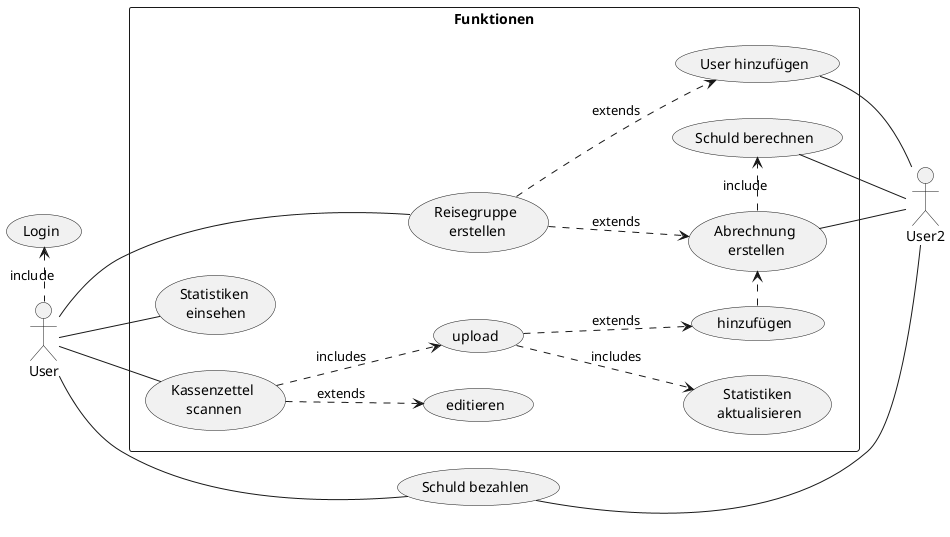 @startuml
skinparam packageStyle rectangle
actor User
actor User2

User .l.>(Login):include

rectangle Funktionen {
left to right direction

(Kassenzettel\n scannen) as (Scan)
(Reisegruppe\n erstellen) as (Gruppe)
(Statistiken\n einsehen) as (Statistik)
(Statistiken\n aktualisieren) as (Statistik+)
(Abrechnung\n erstellen) as (Abrechnung)
(User hinzufügen) as (Invite)

    User -- (Scan)
        (Scan)..>(editieren): extends
        (Scan)..>(upload): includes
            (upload)..>(Statistik+):includes
            (upload)..> (hinzufügen):extends
            (hinzufügen) .> (Abrechnung)
    User -- (Gruppe)
        (Gruppe)..>(Abrechnung):extends
          (Abrechnung).>(Schuld berechnen):include
          (Schuld berechnen)--User2
          (Abrechnung)--User2
        (Gruppe)..>(Invite):extends
            (Invite) -- (User2)
    User -- (Statistik)

}
User -(Schuld bezahlen)
(Schuld bezahlen)---User2

@enduml